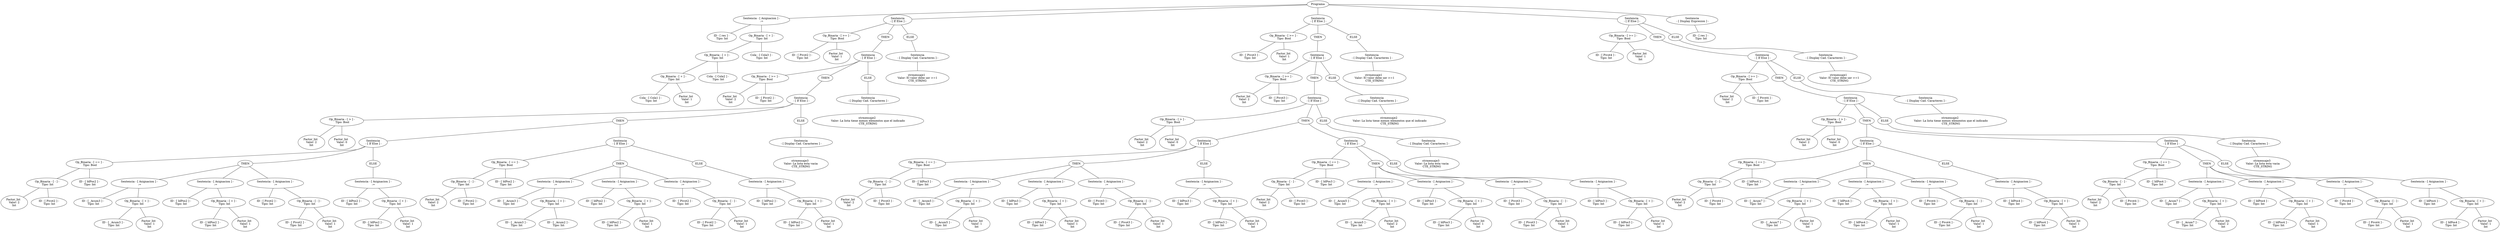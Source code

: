 graph G {nodo_programa[label="Programa"]
nodo_432848418[label="Sentencia - [ Asignacion ] -
 :="]
nodo_programa--nodo_432848418
nodo_1439822247[label=" ID - [ res ] - 
 Tipo: Int"]
nodo_432848418--nodo_1439822247
nodo_362442364[label=" Op_Binaria - [ + ] - 
 Tipo: Int"]
nodo_432848418--nodo_362442364
nodo_2000819112[label=" Op_Binaria - [ + ] - 
 Tipo: Int"]
nodo_362442364--nodo_2000819112
nodo_657713538[label=" Op_Binaria - [ + ] - 
 Tipo: Int"]
nodo_2000819112--nodo_657713538
nodo_19951568641[label=" Cola - [ Cola1 ] - 
 Tipo: Int"]
nodo_657713538--nodo_19951568641
nodo_1054249999[label="Sentencia
 - [ If Else ] -"]
nodo_programa--nodo_1054249999
nodo_336027584[label=" Op_Binaria - [ >= ] - 
 Tipo: Bool"]
nodo_1054249999--nodo_336027584
nodo_1733695188[label=" ID - [ Pivot2 ] - 
 Tipo: Int"]
nodo_336027584--nodo_1733695188
nodo_1028689744[label="Factor_Int  
 Valor: 1 
Int"]
nodo_336027584--nodo_1028689744
nodo_10542499991[label="THEN"]
nodo_1054249999--nodo_10542499991
nodo_934023705[label="Sentencia
 - [ If Else ] -"]
nodo_10542499991--nodo_934023705
nodo_427532915[label=" Op_Binaria - [ >= ] - 
 Tipo: Bool"]
nodo_934023705--nodo_427532915
nodo_1313662782[label="Factor_Int  
 Valor: 2 
Int"]
nodo_427532915--nodo_1313662782
nodo_2011155368[label=" ID - [ Pivot2 ] - 
 Tipo: Int"]
nodo_427532915--nodo_2011155368
nodo_9340237051[label="THEN"]
nodo_934023705--nodo_9340237051
nodo_540291984[label="Sentencia
 - [ If Else ] -"]
nodo_9340237051--nodo_540291984
nodo_1679320543[label=" Op_Binaria - [ > ] - 
 Tipo: Bool"]
nodo_540291984--nodo_1679320543
nodo_1296305013[label="Factor_Int  
 Valor: 2 
Int"]
nodo_1679320543--nodo_1296305013
nodo_1154419710[label="Factor_Int  
 Valor: 0 
Int"]
nodo_1679320543--nodo_1154419710
nodo_5402919841[label="THEN"]
nodo_540291984--nodo_5402919841
nodo_1172707396[label="Sentencia
 - [ If Else ] -"]
nodo_5402919841--nodo_1172707396
nodo_1652009914[label=" Op_Binaria - [ == ] - 
 Tipo: Bool"]
nodo_1172707396--nodo_1652009914
nodo_251992866[label=" Op_Binaria - [ - ] - 
 Tipo: Int"]
nodo_1652009914--nodo_251992866
nodo_866742727[label="Factor_Int  
 Valor: 2 
Int"]
nodo_251992866--nodo_866742727
nodo_1182297038[label=" ID - [ Pivot2 ] - 
 Tipo: Int"]
nodo_251992866--nodo_1182297038
nodo_428679872[label=" ID - [ IdPos2 ] - 
 Tipo: Int"]
nodo_1652009914--nodo_428679872
nodo_11727073961[label="THEN"]
nodo_1172707396--nodo_11727073961
nodo_1047983832[label="Sentencia - [ Asignacion ] -
 :="]
nodo_11727073961--nodo_1047983832
nodo_1177132952[label=" ID - [ _Acum3 ] - 
 Tipo: Int"]
nodo_1047983832--nodo_1177132952
nodo_1124772488[label=" Op_Binaria - [ + ] - 
 Tipo: Int"]
nodo_1047983832--nodo_1124772488
nodo_870390539[label=" ID - [ _Acum3 ] - 
 Tipo: Int"]
nodo_1124772488--nodo_870390539
nodo_1519636396[label="Factor_Int  
 Valor: 1 
Int"]
nodo_1124772488--nodo_1519636396
nodo_984148889[label="Sentencia - [ Asignacion ] -
 :="]
nodo_11727073961--nodo_984148889
nodo_813135371[label=" ID - [ IdPos2 ] - 
 Tipo: Int"]
nodo_984148889--nodo_813135371
nodo_641717351[label=" Op_Binaria - [ + ] - 
 Tipo: Int"]
nodo_984148889--nodo_641717351
nodo_490584808[label=" ID - [ IdPos2 ] - 
 Tipo: Int"]
nodo_641717351--nodo_490584808
nodo_1614053109[label="Factor_Int  
 Valor: 1 
Int"]
nodo_641717351--nodo_1614053109
nodo_1811454934[label="Sentencia - [ Asignacion ] -
 :="]
nodo_11727073961--nodo_1811454934
nodo_859629090[label=" ID - [ Pivot2 ] - 
 Tipo: Int"]
nodo_1811454934--nodo_859629090
nodo_1135013975[label=" Op_Binaria - [ - ] - 
 Tipo: Int"]
nodo_1811454934--nodo_1135013975
nodo_10939648[label=" ID - [ Pivot2 ] - 
 Tipo: Int"]
nodo_1135013975--nodo_10939648
nodo_791671017[label="Factor_Int  
 Valor: 1 
Int"]
nodo_1135013975--nodo_791671017
nodo_11727073962[label="ELSE"]
nodo_1172707396--nodo_11727073962
nodo_2079723224[label="Sentencia - [ Asignacion ] -
 :="]
nodo_11727073962--nodo_2079723224
nodo_262569401[label=" ID - [ IdPos2 ] - 
 Tipo: Int"]
nodo_2079723224--nodo_262569401
nodo_954159008[label=" Op_Binaria - [ + ] - 
 Tipo: Int"]
nodo_2079723224--nodo_954159008
nodo_1747409130[label=" ID - [ IdPos2 ] - 
 Tipo: Int"]
nodo_954159008--nodo_1747409130
nodo_602676216[label="Factor_Int  
 Valor: 1 
Int"]
nodo_954159008--nodo_602676216
nodo_521920905[label="Sentencia
 - [ If Else ] -"]
nodo_5402919841--nodo_521920905
nodo_1568350085[label=" Op_Binaria - [ == ] - 
 Tipo: Bool"]
nodo_521920905--nodo_1568350085
nodo_264895688[label=" Op_Binaria - [ - ] - 
 Tipo: Int"]
nodo_1568350085--nodo_264895688
nodo_1287197970[label="Factor_Int  
 Valor: 2 
Int"]
nodo_264895688--nodo_1287197970
nodo_216965797[label=" ID - [ Pivot2 ] - 
 Tipo: Int"]
nodo_264895688--nodo_216965797
nodo_166466442[label=" ID - [ IdPos2 ] - 
 Tipo: Int"]
nodo_1568350085--nodo_166466442
nodo_5219209051[label="THEN"]
nodo_521920905--nodo_5219209051
nodo_1233359299[label="Sentencia - [ Asignacion ] -
 :="]
nodo_5219209051--nodo_1233359299
nodo_1293294692[label=" ID - [ _Acum3 ] - 
 Tipo: Int"]
nodo_1233359299--nodo_1293294692
nodo_882140393[label=" Op_Binaria - [ + ] - 
 Tipo: Int"]
nodo_1233359299--nodo_882140393
nodo_1561153970[label=" ID - [ _Acum3 ] - 
 Tipo: Int"]
nodo_882140393--nodo_1561153970
nodo_148229721[label=" ID - [ _Acum2 ] - 
 Tipo: Int"]
nodo_882140393--nodo_148229721
nodo_1977419291[label="Sentencia - [ Asignacion ] -
 :="]
nodo_5219209051--nodo_1977419291
nodo_1660520293[label=" ID - [ IdPos2 ] - 
 Tipo: Int"]
nodo_1977419291--nodo_1660520293
nodo_1439615561[label=" Op_Binaria - [ + ] - 
 Tipo: Int"]
nodo_1977419291--nodo_1439615561
nodo_1942974895[label=" ID - [ IdPos2 ] - 
 Tipo: Int"]
nodo_1439615561--nodo_1942974895
nodo_1849642003[label="Factor_Int  
 Valor: 1 
Int"]
nodo_1439615561--nodo_1849642003
nodo_1079192606[label="Sentencia - [ Asignacion ] -
 :="]
nodo_5219209051--nodo_1079192606
nodo_1668033247[label=" ID - [ Pivot2 ] - 
 Tipo: Int"]
nodo_1079192606--nodo_1668033247
nodo_1797680404[label=" Op_Binaria - [ - ] - 
 Tipo: Int"]
nodo_1079192606--nodo_1797680404
nodo_2146298807[label=" ID - [ Pivot2 ] - 
 Tipo: Int"]
nodo_1797680404--nodo_2146298807
nodo_646388616[label="Factor_Int  
 Valor: 1 
Int"]
nodo_1797680404--nodo_646388616
nodo_5219209052[label="ELSE"]
nodo_521920905--nodo_5219209052
nodo_616556373[label="Sentencia - [ Asignacion ] -
 :="]
nodo_5219209052--nodo_616556373
nodo_2091479067[label=" ID - [ IdPos2 ] - 
 Tipo: Int"]
nodo_616556373--nodo_2091479067
nodo_1820953706[label=" Op_Binaria - [ + ] - 
 Tipo: Int"]
nodo_616556373--nodo_1820953706
nodo_1917616424[label=" ID - [ IdPos2 ] - 
 Tipo: Int"]
nodo_1820953706--nodo_1917616424
nodo_697455995[label="Factor_Int  
 Valor: 1 
Int"]
nodo_1820953706--nodo_697455995
nodo_5402919842[label="ELSE"]
nodo_540291984--nodo_5402919842
nodo_504152570[label="Sentencia
 - [ Display Cad. Caracteres ] -"]
nodo_5402919842--nodo_504152570
nodo_1053226125[label="strmensaje3  
 Valor: La lista esta vacia 
CTE_STRING"]
nodo_504152570--nodo_1053226125
nodo_9340237052[label="ELSE"]
nodo_934023705--nodo_9340237052
nodo_672495548[label="Sentencia
 - [ Display Cad. Caracteres ] -"]
nodo_9340237052--nodo_672495548
nodo_320329288[label="strmensaje2  
 Valor: La lista tiene menos elementos que el indicado 
CTE_STRING"]
nodo_672495548--nodo_320329288
nodo_10542499992[label="ELSE"]
nodo_1054249999--nodo_10542499992
nodo_1802294977[label="Sentencia
 - [ Display Cad. Caracteres ] -"]
nodo_10542499992--nodo_1802294977
nodo_1644639677[label="strmensaje1  
 Valor: El valor debe ser >=1 
CTE_STRING"]
nodo_1802294977--nodo_1644639677
nodo_1270596116[label="Factor_Int  
 Valor: 1 
Int"]
nodo_657713538--nodo_1270596116
nodo_1846098181[label=" Cola - [ Cola2 ] - 
 Tipo: Int"]
nodo_2000819112--nodo_1846098181
nodo_1638667990[label="Sentencia
 - [ If Else ] -"]
nodo_programa--nodo_1638667990
nodo_1277442365[label=" Op_Binaria - [ >= ] - 
 Tipo: Bool"]
nodo_1638667990--nodo_1277442365
nodo_1098065062[label=" ID - [ Pivot3 ] - 
 Tipo: Int"]
nodo_1277442365--nodo_1098065062
nodo_436362216[label="Factor_Int  
 Valor: 1 
Int"]
nodo_1277442365--nodo_436362216
nodo_16386679901[label="THEN"]
nodo_1638667990--nodo_16386679901
nodo_463074520[label="Sentencia
 - [ If Else ] -"]
nodo_16386679901--nodo_463074520
nodo_1989790535[label=" Op_Binaria - [ >= ] - 
 Tipo: Bool"]
nodo_463074520--nodo_1989790535
nodo_773297958[label="Factor_Int  
 Valor: 2 
Int"]
nodo_1989790535--nodo_773297958
nodo_641881111[label=" ID - [ Pivot3 ] - 
 Tipo: Int"]
nodo_1989790535--nodo_641881111
nodo_4630745201[label="THEN"]
nodo_463074520--nodo_4630745201
nodo_1923697459[label="Sentencia
 - [ If Else ] -"]
nodo_4630745201--nodo_1923697459
nodo_1246918098[label=" Op_Binaria - [ > ] - 
 Tipo: Bool"]
nodo_1923697459--nodo_1246918098
nodo_1483633945[label="Factor_Int  
 Valor: 2 
Int"]
nodo_1246918098--nodo_1483633945
nodo_1815634159[label="Factor_Int  
 Valor: 0 
Int"]
nodo_1246918098--nodo_1815634159
nodo_19236974591[label="THEN"]
nodo_1923697459--nodo_19236974591
nodo_1425034888[label="Sentencia
 - [ If Else ] -"]
nodo_19236974591--nodo_1425034888
nodo_232086817[label=" Op_Binaria - [ == ] - 
 Tipo: Bool"]
nodo_1425034888--nodo_232086817
nodo_649606975[label=" Op_Binaria - [ - ] - 
 Tipo: Int"]
nodo_232086817--nodo_649606975
nodo_153621535[label="Factor_Int  
 Valor: 2 
Int"]
nodo_649606975--nodo_153621535
nodo_1601867708[label=" ID - [ Pivot3 ] - 
 Tipo: Int"]
nodo_649606975--nodo_1601867708
nodo_2019683623[label=" ID - [ IdPos3 ] - 
 Tipo: Int"]
nodo_232086817--nodo_2019683623
nodo_14250348881[label="THEN"]
nodo_1425034888--nodo_14250348881
nodo_528952539[label="Sentencia - [ Asignacion ] -
 :="]
nodo_14250348881--nodo_528952539
nodo_1455840216[label=" ID - [ _Acum5 ] - 
 Tipo: Int"]
nodo_528952539--nodo_1455840216
nodo_1565145555[label=" Op_Binaria - [ + ] - 
 Tipo: Int"]
nodo_528952539--nodo_1565145555
nodo_708181896[label=" ID - [ _Acum5 ] - 
 Tipo: Int"]
nodo_1565145555--nodo_708181896
nodo_142902115[label="Factor_Int  
 Valor: 1 
Int"]
nodo_1565145555--nodo_142902115
nodo_208863201[label="Sentencia - [ Asignacion ] -
 :="]
nodo_14250348881--nodo_208863201
nodo_1745780012[label=" ID - [ IdPos3 ] - 
 Tipo: Int"]
nodo_208863201--nodo_1745780012
nodo_1678136671[label=" Op_Binaria - [ + ] - 
 Tipo: Int"]
nodo_208863201--nodo_1678136671
nodo_1640644584[label=" ID - [ IdPos3 ] - 
 Tipo: Int"]
nodo_1678136671--nodo_1640644584
nodo_2061261255[label="Factor_Int  
 Valor: 1 
Int"]
nodo_1678136671--nodo_2061261255
nodo_1629531309[label="Sentencia - [ Asignacion ] -
 :="]
nodo_14250348881--nodo_1629531309
nodo_928686459[label=" ID - [ Pivot3 ] - 
 Tipo: Int"]
nodo_1629531309--nodo_928686459
nodo_132119815[label=" Op_Binaria - [ - ] - 
 Tipo: Int"]
nodo_1629531309--nodo_132119815
nodo_525700698[label=" ID - [ Pivot3 ] - 
 Tipo: Int"]
nodo_132119815--nodo_525700698
nodo_2071207129[label="Factor_Int  
 Valor: 1 
Int"]
nodo_132119815--nodo_2071207129
nodo_14250348882[label="ELSE"]
nodo_1425034888--nodo_14250348882
nodo_424094645[label="Sentencia - [ Asignacion ] -
 :="]
nodo_14250348882--nodo_424094645
nodo_1636354655[label=" ID - [ IdPos3 ] - 
 Tipo: Int"]
nodo_424094645--nodo_1636354655
nodo_1386004330[label=" Op_Binaria - [ + ] - 
 Tipo: Int"]
nodo_424094645--nodo_1386004330
nodo_156627764[label=" ID - [ IdPos3 ] - 
 Tipo: Int"]
nodo_1386004330--nodo_156627764
nodo_703556392[label="Factor_Int  
 Valor: 1 
Int"]
nodo_1386004330--nodo_703556392
nodo_236099192[label="Sentencia
 - [ If Else ] -"]
nodo_19236974591--nodo_236099192
nodo_969019199[label=" Op_Binaria - [ == ] - 
 Tipo: Bool"]
nodo_236099192--nodo_969019199
nodo_531142496[label=" Op_Binaria - [ - ] - 
 Tipo: Int"]
nodo_969019199--nodo_531142496
nodo_1305221526[label="Factor_Int  
 Valor: 2 
Int"]
nodo_531142496--nodo_1305221526
nodo_1467475713[label=" ID - [ Pivot3 ] - 
 Tipo: Int"]
nodo_531142496--nodo_1467475713
nodo_2128978215[label=" ID - [ IdPos3 ] - 
 Tipo: Int"]
nodo_969019199--nodo_2128978215
nodo_2360991921[label="THEN"]
nodo_236099192--nodo_2360991921
nodo_623716876[label="Sentencia - [ Asignacion ] -
 :="]
nodo_2360991921--nodo_623716876
nodo_134256534[label=" ID - [ _Acum5 ] - 
 Tipo: Int"]
nodo_623716876--nodo_134256534
nodo_1621567096[label=" Op_Binaria - [ + ] - 
 Tipo: Int"]
nodo_623716876--nodo_1621567096
nodo_857235410[label=" ID - [ _Acum5 ] - 
 Tipo: Int"]
nodo_1621567096--nodo_857235410
nodo_898767396[label="Factor_Int  
 Valor: 2 
Int"]
nodo_1621567096--nodo_898767396
nodo_2141810423[label="Sentencia - [ Asignacion ] -
 :="]
nodo_2360991921--nodo_2141810423
nodo_1939466931[label=" ID - [ IdPos3 ] - 
 Tipo: Int"]
nodo_2141810423--nodo_1939466931
nodo_710186590[label=" Op_Binaria - [ + ] - 
 Tipo: Int"]
nodo_2141810423--nodo_710186590
nodo_1531165193[label=" ID - [ IdPos3 ] - 
 Tipo: Int"]
nodo_710186590--nodo_1531165193
nodo_1865001280[label="Factor_Int  
 Valor: 1 
Int"]
nodo_710186590--nodo_1865001280
nodo_1398348388[label="Sentencia - [ Asignacion ] -
 :="]
nodo_2360991921--nodo_1398348388
nodo_1563525175[label=" ID - [ Pivot3 ] - 
 Tipo: Int"]
nodo_1398348388--nodo_1563525175
nodo_459598442[label=" Op_Binaria - [ - ] - 
 Tipo: Int"]
nodo_1398348388--nodo_459598442
nodo_958739439[label=" ID - [ Pivot3 ] - 
 Tipo: Int"]
nodo_459598442--nodo_958739439
nodo_582259861[label="Factor_Int  
 Valor: 1 
Int"]
nodo_459598442--nodo_582259861
nodo_2360991922[label="ELSE"]
nodo_236099192--nodo_2360991922
nodo_1934985420[label="Sentencia - [ Asignacion ] -
 :="]
nodo_2360991922--nodo_1934985420
nodo_1339951990[label=" ID - [ IdPos3 ] - 
 Tipo: Int"]
nodo_1934985420--nodo_1339951990
nodo_1609884457[label=" Op_Binaria - [ + ] - 
 Tipo: Int"]
nodo_1934985420--nodo_1609884457
nodo_1508033662[label=" ID - [ IdPos3 ] - 
 Tipo: Int"]
nodo_1609884457--nodo_1508033662
nodo_103691366[label="Factor_Int  
 Valor: 1 
Int"]
nodo_1609884457--nodo_103691366
nodo_19236974592[label="ELSE"]
nodo_1923697459--nodo_19236974592
nodo_966007406[label="Sentencia
 - [ Display Cad. Caracteres ] -"]
nodo_19236974592--nodo_966007406
nodo_1098992606[label="strmensaje3  
 Valor: La lista esta vacia 
CTE_STRING"]
nodo_966007406--nodo_1098992606
nodo_4630745202[label="ELSE"]
nodo_463074520--nodo_4630745202
nodo_235910820[label="Sentencia
 - [ Display Cad. Caracteres ] -"]
nodo_4630745202--nodo_235910820
nodo_2037726727[label="strmensaje2  
 Valor: La lista tiene menos elementos que el indicado 
CTE_STRING"]
nodo_235910820--nodo_2037726727
nodo_16386679902[label="ELSE"]
nodo_1638667990--nodo_16386679902
nodo_1613433901[label="Sentencia
 - [ Display Cad. Caracteres ] -"]
nodo_16386679902--nodo_1613433901
nodo_733967437[label="strmensaje1  
 Valor: El valor debe ser >=1 
CTE_STRING"]
nodo_1613433901--nodo_733967437
nodo_14948911731[label=" Cola - [ Cola3 ] - 
 Tipo: Int"]
nodo_362442364--nodo_14948911731
nodo_1484147976[label="Sentencia
 - [ If Else ] -"]
nodo_programa--nodo_1484147976
nodo_144954631[label=" Op_Binaria - [ >= ] - 
 Tipo: Bool"]
nodo_1484147976--nodo_144954631
nodo_810674778[label=" ID - [ Pivot4 ] - 
 Tipo: Int"]
nodo_144954631--nodo_810674778
nodo_1612508417[label="Factor_Int  
 Valor: 1 
Int"]
nodo_144954631--nodo_1612508417
nodo_14841479761[label="THEN"]
nodo_1484147976--nodo_14841479761
nodo_174649863[label="Sentencia
 - [ If Else ] -"]
nodo_14841479761--nodo_174649863
nodo_485823904[label=" Op_Binaria - [ >= ] - 
 Tipo: Bool"]
nodo_174649863--nodo_485823904
nodo_592002910[label="Factor_Int  
 Valor: 2 
Int"]
nodo_485823904--nodo_592002910
nodo_616213203[label=" ID - [ Pivot4 ] - 
 Tipo: Int"]
nodo_485823904--nodo_616213203
nodo_1746498631[label="THEN"]
nodo_174649863--nodo_1746498631
nodo_1762626697[label="Sentencia
 - [ If Else ] -"]
nodo_1746498631--nodo_1762626697
nodo_1566825501[label=" Op_Binaria - [ > ] - 
 Tipo: Bool"]
nodo_1762626697--nodo_1566825501
nodo_934984480[label="Factor_Int  
 Valor: 2 
Int"]
nodo_1566825501--nodo_934984480
nodo_1176990518[label="Factor_Int  
 Valor: 0 
Int"]
nodo_1566825501--nodo_1176990518
nodo_17626266971[label="THEN"]
nodo_1762626697--nodo_17626266971
nodo_1406780607[label="Sentencia
 - [ If Else ] -"]
nodo_17626266971--nodo_1406780607
nodo_278493677[label=" Op_Binaria - [ == ] - 
 Tipo: Bool"]
nodo_1406780607--nodo_278493677
nodo_1922610021[label=" Op_Binaria - [ - ] - 
 Tipo: Int"]
nodo_278493677--nodo_1922610021
nodo_266064067[label="Factor_Int  
 Valor: 2 
Int"]
nodo_1922610021--nodo_266064067
nodo_314184123[label=" ID - [ Pivot4 ] - 
 Tipo: Int"]
nodo_1922610021--nodo_314184123
nodo_1236747280[label=" ID - [ IdPos4 ] - 
 Tipo: Int"]
nodo_278493677--nodo_1236747280
nodo_14067806071[label="THEN"]
nodo_1406780607--nodo_14067806071
nodo_2122565080[label="Sentencia - [ Asignacion ] -
 :="]
nodo_14067806071--nodo_2122565080
nodo_789532419[label=" ID - [ _Acum7 ] - 
 Tipo: Int"]
nodo_2122565080--nodo_789532419
nodo_1836758160[label=" Op_Binaria - [ + ] - 
 Tipo: Int"]
nodo_2122565080--nodo_1836758160
nodo_513731307[label=" ID - [ _Acum7 ] - 
 Tipo: Int"]
nodo_1836758160--nodo_513731307
nodo_39158906[label="Factor_Int  
 Valor: 1 
Int"]
nodo_1836758160--nodo_39158906
nodo_2127774181[label="Sentencia - [ Asignacion ] -
 :="]
nodo_14067806071--nodo_2127774181
nodo_737246827[label=" ID - [ IdPos4 ] - 
 Tipo: Int"]
nodo_2127774181--nodo_737246827
nodo_328696241[label=" Op_Binaria - [ + ] - 
 Tipo: Int"]
nodo_2127774181--nodo_328696241
nodo_2058877082[label=" ID - [ IdPos4 ] - 
 Tipo: Int"]
nodo_328696241--nodo_2058877082
nodo_504320576[label="Factor_Int  
 Valor: 1 
Int"]
nodo_328696241--nodo_504320576
nodo_1043162572[label="Sentencia - [ Asignacion ] -
 :="]
nodo_14067806071--nodo_1043162572
nodo_286843313[label=" ID - [ Pivot4 ] - 
 Tipo: Int"]
nodo_1043162572--nodo_286843313
nodo_1412347936[label=" Op_Binaria - [ - ] - 
 Tipo: Int"]
nodo_1043162572--nodo_1412347936
nodo_811040183[label=" ID - [ Pivot4 ] - 
 Tipo: Int"]
nodo_1412347936--nodo_811040183
nodo_1702980980[label="Factor_Int  
 Valor: 1 
Int"]
nodo_1412347936--nodo_1702980980
nodo_14067806072[label="ELSE"]
nodo_1406780607--nodo_14067806072
nodo_859970844[label="Sentencia - [ Asignacion ] -
 :="]
nodo_14067806072--nodo_859970844
nodo_311188716[label=" ID - [ IdPos4 ] - 
 Tipo: Int"]
nodo_859970844--nodo_311188716
nodo_423440847[label=" Op_Binaria - [ + ] - 
 Tipo: Int"]
nodo_859970844--nodo_423440847
nodo_2008614225[label=" ID - [ IdPos4 ] - 
 Tipo: Int"]
nodo_423440847--nodo_2008614225
nodo_1420840007[label="Factor_Int  
 Valor: 1 
Int"]
nodo_423440847--nodo_1420840007
nodo_606802177[label="Sentencia
 - [ If Else ] -"]
nodo_17626266971--nodo_606802177
nodo_1424555778[label=" Op_Binaria - [ == ] - 
 Tipo: Bool"]
nodo_606802177--nodo_1424555778
nodo_1799682883[label=" Op_Binaria - [ - ] - 
 Tipo: Int"]
nodo_1424555778--nodo_1799682883
nodo_1027620888[label="Factor_Int  
 Valor: 2 
Int"]
nodo_1799682883--nodo_1027620888
nodo_1092615592[label=" ID - [ Pivot4 ] - 
 Tipo: Int"]
nodo_1799682883--nodo_1092615592
nodo_1385962086[label=" ID - [ IdPos4 ] - 
 Tipo: Int"]
nodo_1424555778--nodo_1385962086
nodo_6068021771[label="THEN"]
nodo_606802177--nodo_6068021771
nodo_516844949[label="Sentencia - [ Asignacion ] -
 :="]
nodo_6068021771--nodo_516844949
nodo_565296852[label=" ID - [ _Acum7 ] - 
 Tipo: Int"]
nodo_516844949--nodo_565296852
nodo_528344567[label=" Op_Binaria - [ + ] - 
 Tipo: Int"]
nodo_516844949--nodo_528344567
nodo_763401044[label=" ID - [ _Acum7 ] - 
 Tipo: Int"]
nodo_528344567--nodo_763401044
nodo_1831985525[label="Factor_Int  
 Valor: 2 
Int"]
nodo_528344567--nodo_1831985525
nodo_1087369652[label="Sentencia - [ Asignacion ] -
 :="]
nodo_6068021771--nodo_1087369652
nodo_1822732391[label=" ID - [ IdPos4 ] - 
 Tipo: Int"]
nodo_1087369652--nodo_1822732391
nodo_478585433[label=" Op_Binaria - [ + ] - 
 Tipo: Int"]
nodo_1087369652--nodo_478585433
nodo_901093550[label=" ID - [ IdPos4 ] - 
 Tipo: Int"]
nodo_478585433--nodo_901093550
nodo_172531197[label="Factor_Int  
 Valor: 1 
Int"]
nodo_478585433--nodo_172531197
nodo_1134965595[label="Sentencia - [ Asignacion ] -
 :="]
nodo_6068021771--nodo_1134965595
nodo_1788597532[label=" ID - [ Pivot4 ] - 
 Tipo: Int"]
nodo_1134965595--nodo_1788597532
nodo_1945255945[label=" Op_Binaria - [ - ] - 
 Tipo: Int"]
nodo_1134965595--nodo_1945255945
nodo_1025219839[label=" ID - [ Pivot4 ] - 
 Tipo: Int"]
nodo_1945255945--nodo_1025219839
nodo_1339378924[label="Factor_Int  
 Valor: 1 
Int"]
nodo_1945255945--nodo_1339378924
nodo_6068021772[label="ELSE"]
nodo_606802177--nodo_6068021772
nodo_2068992831[label="Sentencia - [ Asignacion ] -
 :="]
nodo_6068021772--nodo_2068992831
nodo_440510036[label=" ID - [ IdPos4 ] - 
 Tipo: Int"]
nodo_2068992831--nodo_440510036
nodo_2069638535[label=" Op_Binaria - [ + ] - 
 Tipo: Int"]
nodo_2068992831--nodo_2069638535
nodo_512474156[label=" ID - [ IdPos4 ] - 
 Tipo: Int"]
nodo_2069638535--nodo_512474156
nodo_2007621481[label="Factor_Int  
 Valor: 1 
Int"]
nodo_2069638535--nodo_2007621481
nodo_17626266972[label="ELSE"]
nodo_1762626697--nodo_17626266972
nodo_1615705294[label="Sentencia
 - [ Display Cad. Caracteres ] -"]
nodo_17626266972--nodo_1615705294
nodo_2061999445[label="strmensaje3  
 Valor: La lista esta vacia 
CTE_STRING"]
nodo_1615705294--nodo_2061999445
nodo_1746498632[label="ELSE"]
nodo_174649863--nodo_1746498632
nodo_969815289[label="Sentencia
 - [ Display Cad. Caracteres ] -"]
nodo_1746498632--nodo_969815289
nodo_2483774[label="strmensaje2  
 Valor: La lista tiene menos elementos que el indicado 
CTE_STRING"]
nodo_969815289--nodo_2483774
nodo_14841479762[label="ELSE"]
nodo_1484147976--nodo_14841479762
nodo_230934832[label="Sentencia
 - [ Display Cad. Caracteres ] -"]
nodo_14841479762--nodo_230934832
nodo_1258877160[label="strmensaje1  
 Valor: El valor debe ser >=1 
CTE_STRING"]
nodo_230934832--nodo_1258877160
nodo_815564626[label="Sentencia
 - [ Display Expresion ] -"]
nodo_programa--nodo_815564626
nodo_294346924[label=" ID - [ res ] - 
 Tipo: Int"]
nodo_815564626--nodo_294346924
}
